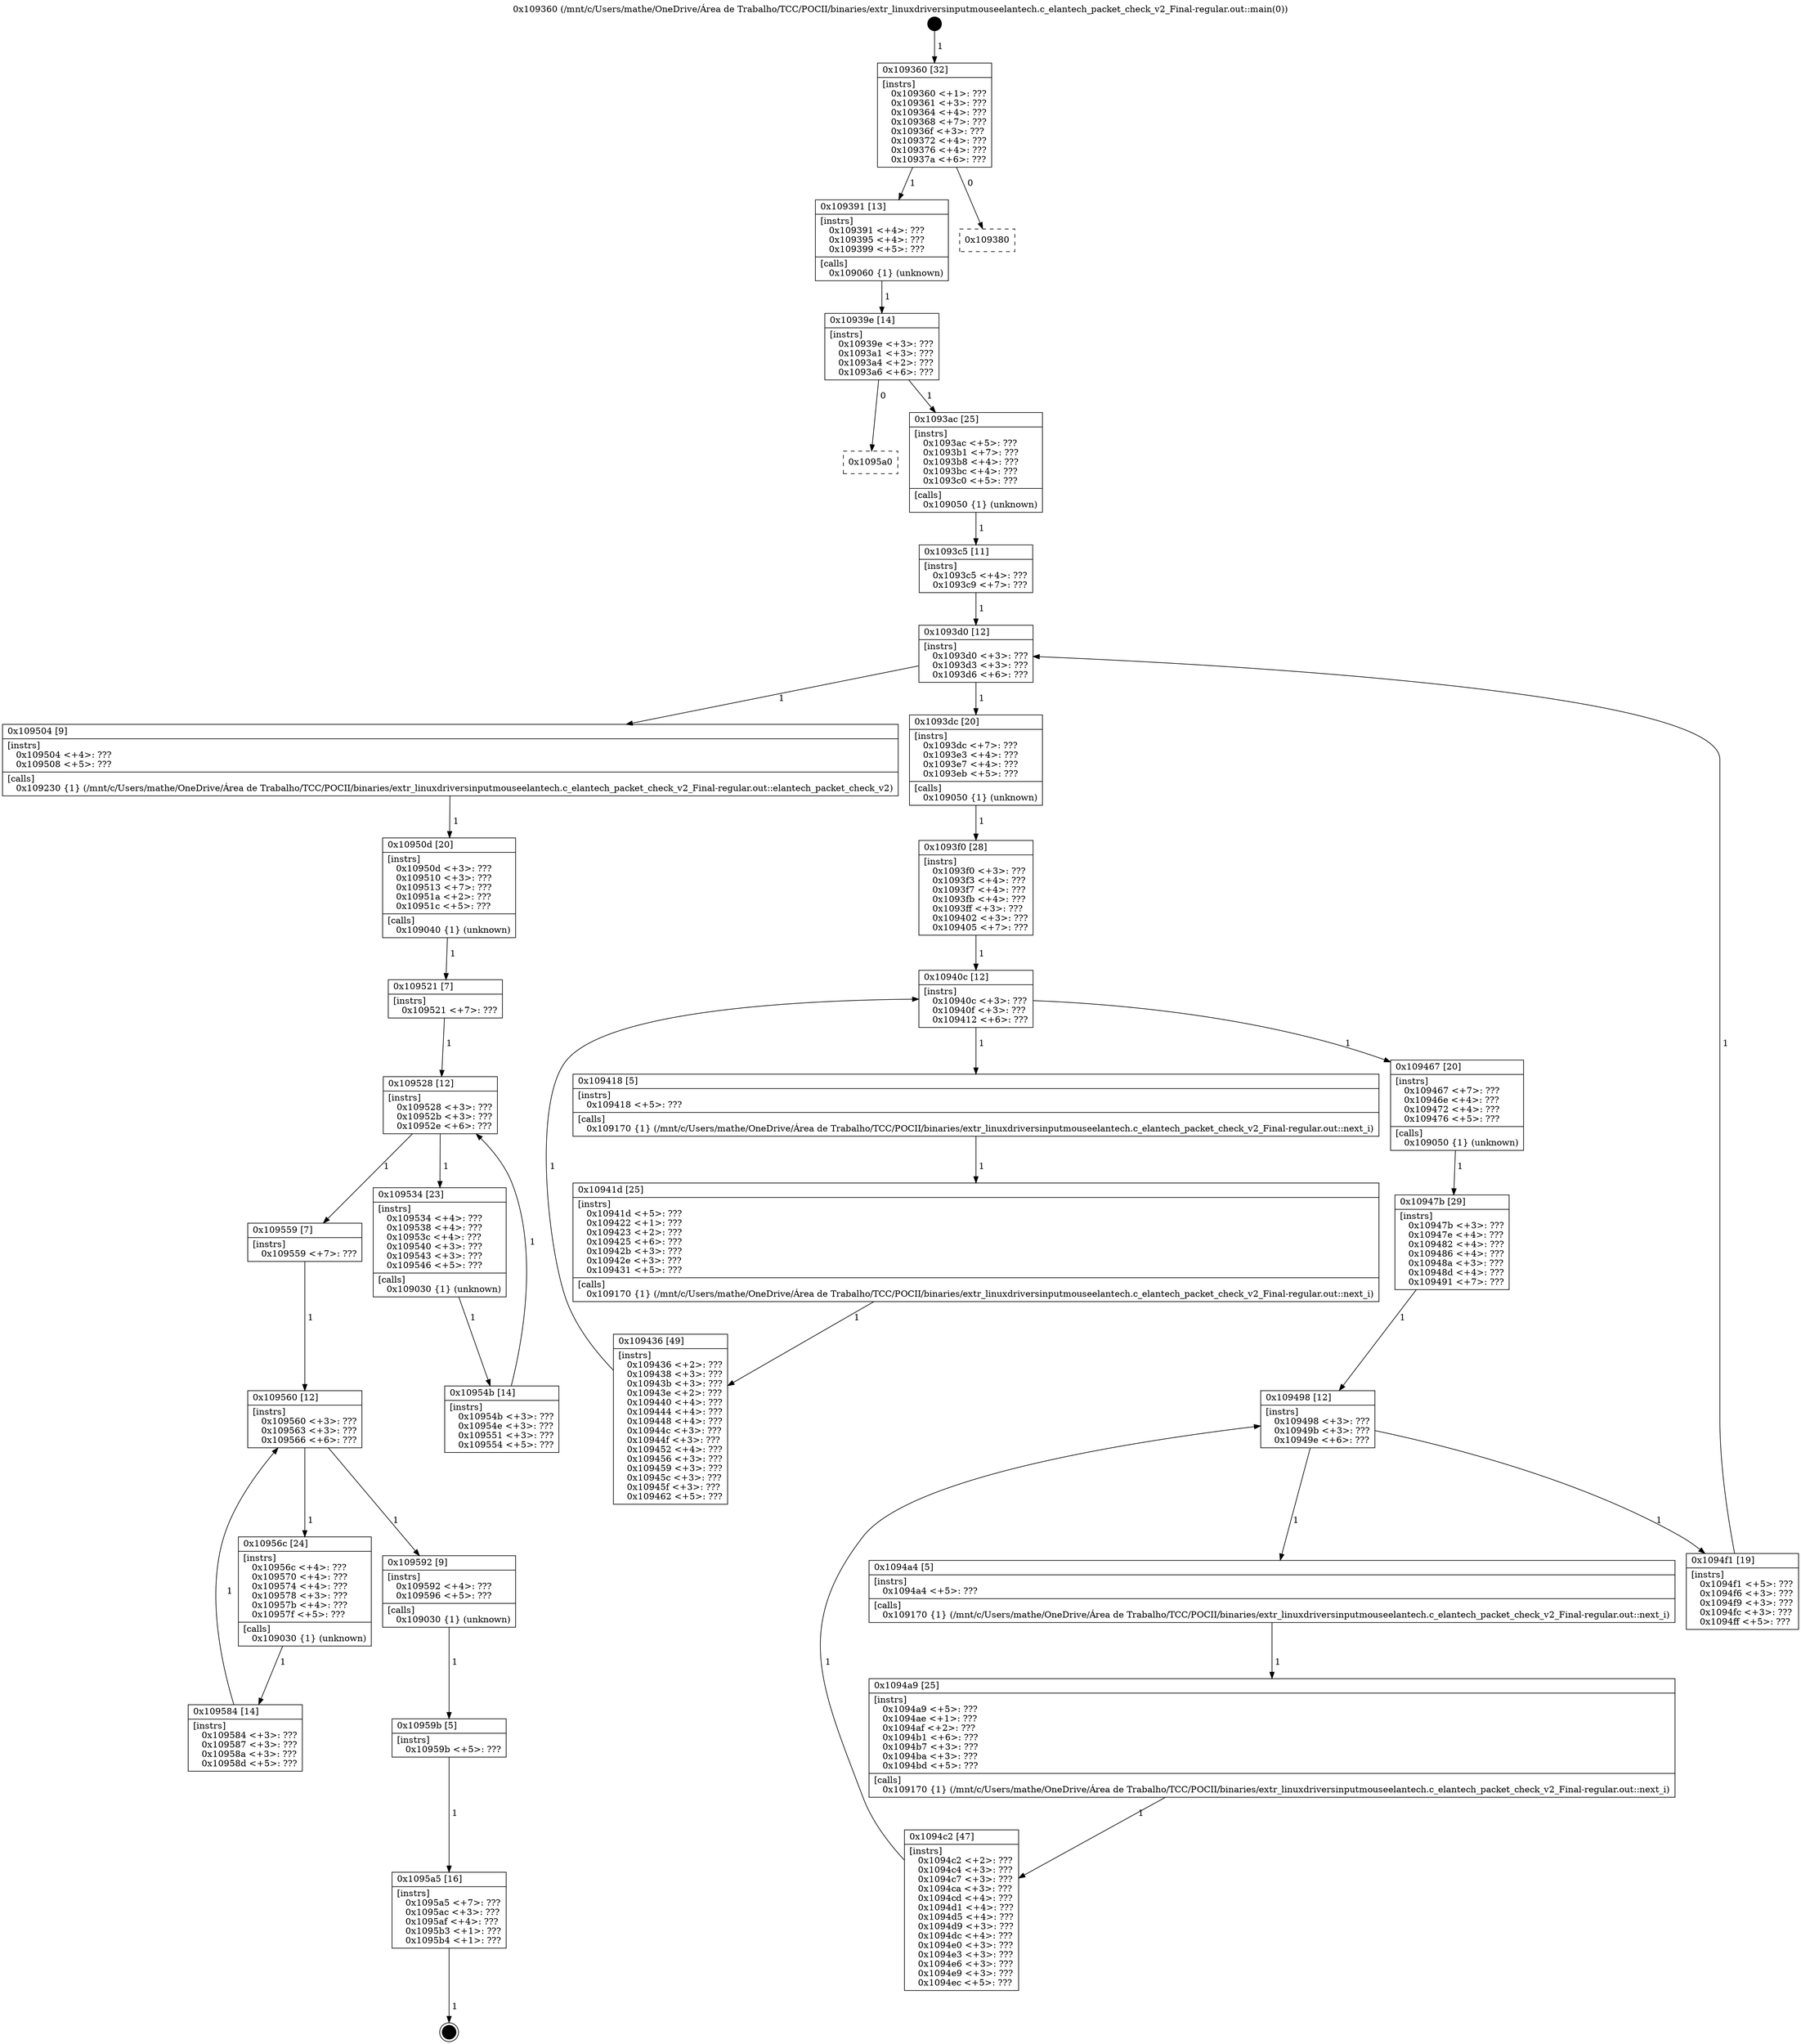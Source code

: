 digraph "0x109360" {
  label = "0x109360 (/mnt/c/Users/mathe/OneDrive/Área de Trabalho/TCC/POCII/binaries/extr_linuxdriversinputmouseelantech.c_elantech_packet_check_v2_Final-regular.out::main(0))"
  labelloc = "t"
  node[shape=record]

  Entry [label="",width=0.3,height=0.3,shape=circle,fillcolor=black,style=filled]
  "0x109360" [label="{
     0x109360 [32]\l
     | [instrs]\l
     &nbsp;&nbsp;0x109360 \<+1\>: ???\l
     &nbsp;&nbsp;0x109361 \<+3\>: ???\l
     &nbsp;&nbsp;0x109364 \<+4\>: ???\l
     &nbsp;&nbsp;0x109368 \<+7\>: ???\l
     &nbsp;&nbsp;0x10936f \<+3\>: ???\l
     &nbsp;&nbsp;0x109372 \<+4\>: ???\l
     &nbsp;&nbsp;0x109376 \<+4\>: ???\l
     &nbsp;&nbsp;0x10937a \<+6\>: ???\l
  }"]
  "0x109391" [label="{
     0x109391 [13]\l
     | [instrs]\l
     &nbsp;&nbsp;0x109391 \<+4\>: ???\l
     &nbsp;&nbsp;0x109395 \<+4\>: ???\l
     &nbsp;&nbsp;0x109399 \<+5\>: ???\l
     | [calls]\l
     &nbsp;&nbsp;0x109060 \{1\} (unknown)\l
  }"]
  "0x109380" [label="{
     0x109380\l
  }", style=dashed]
  "0x10939e" [label="{
     0x10939e [14]\l
     | [instrs]\l
     &nbsp;&nbsp;0x10939e \<+3\>: ???\l
     &nbsp;&nbsp;0x1093a1 \<+3\>: ???\l
     &nbsp;&nbsp;0x1093a4 \<+2\>: ???\l
     &nbsp;&nbsp;0x1093a6 \<+6\>: ???\l
  }"]
  "0x1095a0" [label="{
     0x1095a0\l
  }", style=dashed]
  "0x1093ac" [label="{
     0x1093ac [25]\l
     | [instrs]\l
     &nbsp;&nbsp;0x1093ac \<+5\>: ???\l
     &nbsp;&nbsp;0x1093b1 \<+7\>: ???\l
     &nbsp;&nbsp;0x1093b8 \<+4\>: ???\l
     &nbsp;&nbsp;0x1093bc \<+4\>: ???\l
     &nbsp;&nbsp;0x1093c0 \<+5\>: ???\l
     | [calls]\l
     &nbsp;&nbsp;0x109050 \{1\} (unknown)\l
  }"]
  Exit [label="",width=0.3,height=0.3,shape=circle,fillcolor=black,style=filled,peripheries=2]
  "0x1093d0" [label="{
     0x1093d0 [12]\l
     | [instrs]\l
     &nbsp;&nbsp;0x1093d0 \<+3\>: ???\l
     &nbsp;&nbsp;0x1093d3 \<+3\>: ???\l
     &nbsp;&nbsp;0x1093d6 \<+6\>: ???\l
  }"]
  "0x109504" [label="{
     0x109504 [9]\l
     | [instrs]\l
     &nbsp;&nbsp;0x109504 \<+4\>: ???\l
     &nbsp;&nbsp;0x109508 \<+5\>: ???\l
     | [calls]\l
     &nbsp;&nbsp;0x109230 \{1\} (/mnt/c/Users/mathe/OneDrive/Área de Trabalho/TCC/POCII/binaries/extr_linuxdriversinputmouseelantech.c_elantech_packet_check_v2_Final-regular.out::elantech_packet_check_v2)\l
  }"]
  "0x1093dc" [label="{
     0x1093dc [20]\l
     | [instrs]\l
     &nbsp;&nbsp;0x1093dc \<+7\>: ???\l
     &nbsp;&nbsp;0x1093e3 \<+4\>: ???\l
     &nbsp;&nbsp;0x1093e7 \<+4\>: ???\l
     &nbsp;&nbsp;0x1093eb \<+5\>: ???\l
     | [calls]\l
     &nbsp;&nbsp;0x109050 \{1\} (unknown)\l
  }"]
  "0x10940c" [label="{
     0x10940c [12]\l
     | [instrs]\l
     &nbsp;&nbsp;0x10940c \<+3\>: ???\l
     &nbsp;&nbsp;0x10940f \<+3\>: ???\l
     &nbsp;&nbsp;0x109412 \<+6\>: ???\l
  }"]
  "0x109467" [label="{
     0x109467 [20]\l
     | [instrs]\l
     &nbsp;&nbsp;0x109467 \<+7\>: ???\l
     &nbsp;&nbsp;0x10946e \<+4\>: ???\l
     &nbsp;&nbsp;0x109472 \<+4\>: ???\l
     &nbsp;&nbsp;0x109476 \<+5\>: ???\l
     | [calls]\l
     &nbsp;&nbsp;0x109050 \{1\} (unknown)\l
  }"]
  "0x109418" [label="{
     0x109418 [5]\l
     | [instrs]\l
     &nbsp;&nbsp;0x109418 \<+5\>: ???\l
     | [calls]\l
     &nbsp;&nbsp;0x109170 \{1\} (/mnt/c/Users/mathe/OneDrive/Área de Trabalho/TCC/POCII/binaries/extr_linuxdriversinputmouseelantech.c_elantech_packet_check_v2_Final-regular.out::next_i)\l
  }"]
  "0x10941d" [label="{
     0x10941d [25]\l
     | [instrs]\l
     &nbsp;&nbsp;0x10941d \<+5\>: ???\l
     &nbsp;&nbsp;0x109422 \<+1\>: ???\l
     &nbsp;&nbsp;0x109423 \<+2\>: ???\l
     &nbsp;&nbsp;0x109425 \<+6\>: ???\l
     &nbsp;&nbsp;0x10942b \<+3\>: ???\l
     &nbsp;&nbsp;0x10942e \<+3\>: ???\l
     &nbsp;&nbsp;0x109431 \<+5\>: ???\l
     | [calls]\l
     &nbsp;&nbsp;0x109170 \{1\} (/mnt/c/Users/mathe/OneDrive/Área de Trabalho/TCC/POCII/binaries/extr_linuxdriversinputmouseelantech.c_elantech_packet_check_v2_Final-regular.out::next_i)\l
  }"]
  "0x109436" [label="{
     0x109436 [49]\l
     | [instrs]\l
     &nbsp;&nbsp;0x109436 \<+2\>: ???\l
     &nbsp;&nbsp;0x109438 \<+3\>: ???\l
     &nbsp;&nbsp;0x10943b \<+3\>: ???\l
     &nbsp;&nbsp;0x10943e \<+2\>: ???\l
     &nbsp;&nbsp;0x109440 \<+4\>: ???\l
     &nbsp;&nbsp;0x109444 \<+4\>: ???\l
     &nbsp;&nbsp;0x109448 \<+4\>: ???\l
     &nbsp;&nbsp;0x10944c \<+3\>: ???\l
     &nbsp;&nbsp;0x10944f \<+3\>: ???\l
     &nbsp;&nbsp;0x109452 \<+4\>: ???\l
     &nbsp;&nbsp;0x109456 \<+3\>: ???\l
     &nbsp;&nbsp;0x109459 \<+3\>: ???\l
     &nbsp;&nbsp;0x10945c \<+3\>: ???\l
     &nbsp;&nbsp;0x10945f \<+3\>: ???\l
     &nbsp;&nbsp;0x109462 \<+5\>: ???\l
  }"]
  "0x1093f0" [label="{
     0x1093f0 [28]\l
     | [instrs]\l
     &nbsp;&nbsp;0x1093f0 \<+3\>: ???\l
     &nbsp;&nbsp;0x1093f3 \<+4\>: ???\l
     &nbsp;&nbsp;0x1093f7 \<+4\>: ???\l
     &nbsp;&nbsp;0x1093fb \<+4\>: ???\l
     &nbsp;&nbsp;0x1093ff \<+3\>: ???\l
     &nbsp;&nbsp;0x109402 \<+3\>: ???\l
     &nbsp;&nbsp;0x109405 \<+7\>: ???\l
  }"]
  "0x109498" [label="{
     0x109498 [12]\l
     | [instrs]\l
     &nbsp;&nbsp;0x109498 \<+3\>: ???\l
     &nbsp;&nbsp;0x10949b \<+3\>: ???\l
     &nbsp;&nbsp;0x10949e \<+6\>: ???\l
  }"]
  "0x1094f1" [label="{
     0x1094f1 [19]\l
     | [instrs]\l
     &nbsp;&nbsp;0x1094f1 \<+5\>: ???\l
     &nbsp;&nbsp;0x1094f6 \<+3\>: ???\l
     &nbsp;&nbsp;0x1094f9 \<+3\>: ???\l
     &nbsp;&nbsp;0x1094fc \<+3\>: ???\l
     &nbsp;&nbsp;0x1094ff \<+5\>: ???\l
  }"]
  "0x1094a4" [label="{
     0x1094a4 [5]\l
     | [instrs]\l
     &nbsp;&nbsp;0x1094a4 \<+5\>: ???\l
     | [calls]\l
     &nbsp;&nbsp;0x109170 \{1\} (/mnt/c/Users/mathe/OneDrive/Área de Trabalho/TCC/POCII/binaries/extr_linuxdriversinputmouseelantech.c_elantech_packet_check_v2_Final-regular.out::next_i)\l
  }"]
  "0x1094a9" [label="{
     0x1094a9 [25]\l
     | [instrs]\l
     &nbsp;&nbsp;0x1094a9 \<+5\>: ???\l
     &nbsp;&nbsp;0x1094ae \<+1\>: ???\l
     &nbsp;&nbsp;0x1094af \<+2\>: ???\l
     &nbsp;&nbsp;0x1094b1 \<+6\>: ???\l
     &nbsp;&nbsp;0x1094b7 \<+3\>: ???\l
     &nbsp;&nbsp;0x1094ba \<+3\>: ???\l
     &nbsp;&nbsp;0x1094bd \<+5\>: ???\l
     | [calls]\l
     &nbsp;&nbsp;0x109170 \{1\} (/mnt/c/Users/mathe/OneDrive/Área de Trabalho/TCC/POCII/binaries/extr_linuxdriversinputmouseelantech.c_elantech_packet_check_v2_Final-regular.out::next_i)\l
  }"]
  "0x1094c2" [label="{
     0x1094c2 [47]\l
     | [instrs]\l
     &nbsp;&nbsp;0x1094c2 \<+2\>: ???\l
     &nbsp;&nbsp;0x1094c4 \<+3\>: ???\l
     &nbsp;&nbsp;0x1094c7 \<+3\>: ???\l
     &nbsp;&nbsp;0x1094ca \<+3\>: ???\l
     &nbsp;&nbsp;0x1094cd \<+4\>: ???\l
     &nbsp;&nbsp;0x1094d1 \<+4\>: ???\l
     &nbsp;&nbsp;0x1094d5 \<+4\>: ???\l
     &nbsp;&nbsp;0x1094d9 \<+3\>: ???\l
     &nbsp;&nbsp;0x1094dc \<+4\>: ???\l
     &nbsp;&nbsp;0x1094e0 \<+3\>: ???\l
     &nbsp;&nbsp;0x1094e3 \<+3\>: ???\l
     &nbsp;&nbsp;0x1094e6 \<+3\>: ???\l
     &nbsp;&nbsp;0x1094e9 \<+3\>: ???\l
     &nbsp;&nbsp;0x1094ec \<+5\>: ???\l
  }"]
  "0x10947b" [label="{
     0x10947b [29]\l
     | [instrs]\l
     &nbsp;&nbsp;0x10947b \<+3\>: ???\l
     &nbsp;&nbsp;0x10947e \<+4\>: ???\l
     &nbsp;&nbsp;0x109482 \<+4\>: ???\l
     &nbsp;&nbsp;0x109486 \<+4\>: ???\l
     &nbsp;&nbsp;0x10948a \<+3\>: ???\l
     &nbsp;&nbsp;0x10948d \<+4\>: ???\l
     &nbsp;&nbsp;0x109491 \<+7\>: ???\l
  }"]
  "0x1095a5" [label="{
     0x1095a5 [16]\l
     | [instrs]\l
     &nbsp;&nbsp;0x1095a5 \<+7\>: ???\l
     &nbsp;&nbsp;0x1095ac \<+3\>: ???\l
     &nbsp;&nbsp;0x1095af \<+4\>: ???\l
     &nbsp;&nbsp;0x1095b3 \<+1\>: ???\l
     &nbsp;&nbsp;0x1095b4 \<+1\>: ???\l
  }"]
  "0x1093c5" [label="{
     0x1093c5 [11]\l
     | [instrs]\l
     &nbsp;&nbsp;0x1093c5 \<+4\>: ???\l
     &nbsp;&nbsp;0x1093c9 \<+7\>: ???\l
  }"]
  "0x10950d" [label="{
     0x10950d [20]\l
     | [instrs]\l
     &nbsp;&nbsp;0x10950d \<+3\>: ???\l
     &nbsp;&nbsp;0x109510 \<+3\>: ???\l
     &nbsp;&nbsp;0x109513 \<+7\>: ???\l
     &nbsp;&nbsp;0x10951a \<+2\>: ???\l
     &nbsp;&nbsp;0x10951c \<+5\>: ???\l
     | [calls]\l
     &nbsp;&nbsp;0x109040 \{1\} (unknown)\l
  }"]
  "0x109528" [label="{
     0x109528 [12]\l
     | [instrs]\l
     &nbsp;&nbsp;0x109528 \<+3\>: ???\l
     &nbsp;&nbsp;0x10952b \<+3\>: ???\l
     &nbsp;&nbsp;0x10952e \<+6\>: ???\l
  }"]
  "0x109560" [label="{
     0x109560 [12]\l
     | [instrs]\l
     &nbsp;&nbsp;0x109560 \<+3\>: ???\l
     &nbsp;&nbsp;0x109563 \<+3\>: ???\l
     &nbsp;&nbsp;0x109566 \<+6\>: ???\l
  }"]
  "0x109534" [label="{
     0x109534 [23]\l
     | [instrs]\l
     &nbsp;&nbsp;0x109534 \<+4\>: ???\l
     &nbsp;&nbsp;0x109538 \<+4\>: ???\l
     &nbsp;&nbsp;0x10953c \<+4\>: ???\l
     &nbsp;&nbsp;0x109540 \<+3\>: ???\l
     &nbsp;&nbsp;0x109543 \<+3\>: ???\l
     &nbsp;&nbsp;0x109546 \<+5\>: ???\l
     | [calls]\l
     &nbsp;&nbsp;0x109030 \{1\} (unknown)\l
  }"]
  "0x10954b" [label="{
     0x10954b [14]\l
     | [instrs]\l
     &nbsp;&nbsp;0x10954b \<+3\>: ???\l
     &nbsp;&nbsp;0x10954e \<+3\>: ???\l
     &nbsp;&nbsp;0x109551 \<+3\>: ???\l
     &nbsp;&nbsp;0x109554 \<+5\>: ???\l
  }"]
  "0x109521" [label="{
     0x109521 [7]\l
     | [instrs]\l
     &nbsp;&nbsp;0x109521 \<+7\>: ???\l
  }"]
  "0x109592" [label="{
     0x109592 [9]\l
     | [instrs]\l
     &nbsp;&nbsp;0x109592 \<+4\>: ???\l
     &nbsp;&nbsp;0x109596 \<+5\>: ???\l
     | [calls]\l
     &nbsp;&nbsp;0x109030 \{1\} (unknown)\l
  }"]
  "0x10956c" [label="{
     0x10956c [24]\l
     | [instrs]\l
     &nbsp;&nbsp;0x10956c \<+4\>: ???\l
     &nbsp;&nbsp;0x109570 \<+4\>: ???\l
     &nbsp;&nbsp;0x109574 \<+4\>: ???\l
     &nbsp;&nbsp;0x109578 \<+3\>: ???\l
     &nbsp;&nbsp;0x10957b \<+4\>: ???\l
     &nbsp;&nbsp;0x10957f \<+5\>: ???\l
     | [calls]\l
     &nbsp;&nbsp;0x109030 \{1\} (unknown)\l
  }"]
  "0x109584" [label="{
     0x109584 [14]\l
     | [instrs]\l
     &nbsp;&nbsp;0x109584 \<+3\>: ???\l
     &nbsp;&nbsp;0x109587 \<+3\>: ???\l
     &nbsp;&nbsp;0x10958a \<+3\>: ???\l
     &nbsp;&nbsp;0x10958d \<+5\>: ???\l
  }"]
  "0x109559" [label="{
     0x109559 [7]\l
     | [instrs]\l
     &nbsp;&nbsp;0x109559 \<+7\>: ???\l
  }"]
  "0x10959b" [label="{
     0x10959b [5]\l
     | [instrs]\l
     &nbsp;&nbsp;0x10959b \<+5\>: ???\l
  }"]
  Entry -> "0x109360" [label=" 1"]
  "0x109360" -> "0x109391" [label=" 1"]
  "0x109360" -> "0x109380" [label=" 0"]
  "0x109391" -> "0x10939e" [label=" 1"]
  "0x10939e" -> "0x1095a0" [label=" 0"]
  "0x10939e" -> "0x1093ac" [label=" 1"]
  "0x1095a5" -> Exit [label=" 1"]
  "0x1093ac" -> "0x1093c5" [label=" 1"]
  "0x1093d0" -> "0x109504" [label=" 1"]
  "0x1093d0" -> "0x1093dc" [label=" 1"]
  "0x1093dc" -> "0x1093f0" [label=" 1"]
  "0x10940c" -> "0x109467" [label=" 1"]
  "0x10940c" -> "0x109418" [label=" 1"]
  "0x109418" -> "0x10941d" [label=" 1"]
  "0x10941d" -> "0x109436" [label=" 1"]
  "0x1093f0" -> "0x10940c" [label=" 1"]
  "0x109436" -> "0x10940c" [label=" 1"]
  "0x109467" -> "0x10947b" [label=" 1"]
  "0x109498" -> "0x1094f1" [label=" 1"]
  "0x109498" -> "0x1094a4" [label=" 1"]
  "0x1094a4" -> "0x1094a9" [label=" 1"]
  "0x1094a9" -> "0x1094c2" [label=" 1"]
  "0x10947b" -> "0x109498" [label=" 1"]
  "0x1094c2" -> "0x109498" [label=" 1"]
  "0x10959b" -> "0x1095a5" [label=" 1"]
  "0x1093c5" -> "0x1093d0" [label=" 1"]
  "0x1094f1" -> "0x1093d0" [label=" 1"]
  "0x109504" -> "0x10950d" [label=" 1"]
  "0x10950d" -> "0x109521" [label=" 1"]
  "0x109528" -> "0x109559" [label=" 1"]
  "0x109528" -> "0x109534" [label=" 1"]
  "0x109534" -> "0x10954b" [label=" 1"]
  "0x109521" -> "0x109528" [label=" 1"]
  "0x10954b" -> "0x109528" [label=" 1"]
  "0x109560" -> "0x109592" [label=" 1"]
  "0x109560" -> "0x10956c" [label=" 1"]
  "0x10956c" -> "0x109584" [label=" 1"]
  "0x109559" -> "0x109560" [label=" 1"]
  "0x109584" -> "0x109560" [label=" 1"]
  "0x109592" -> "0x10959b" [label=" 1"]
}
